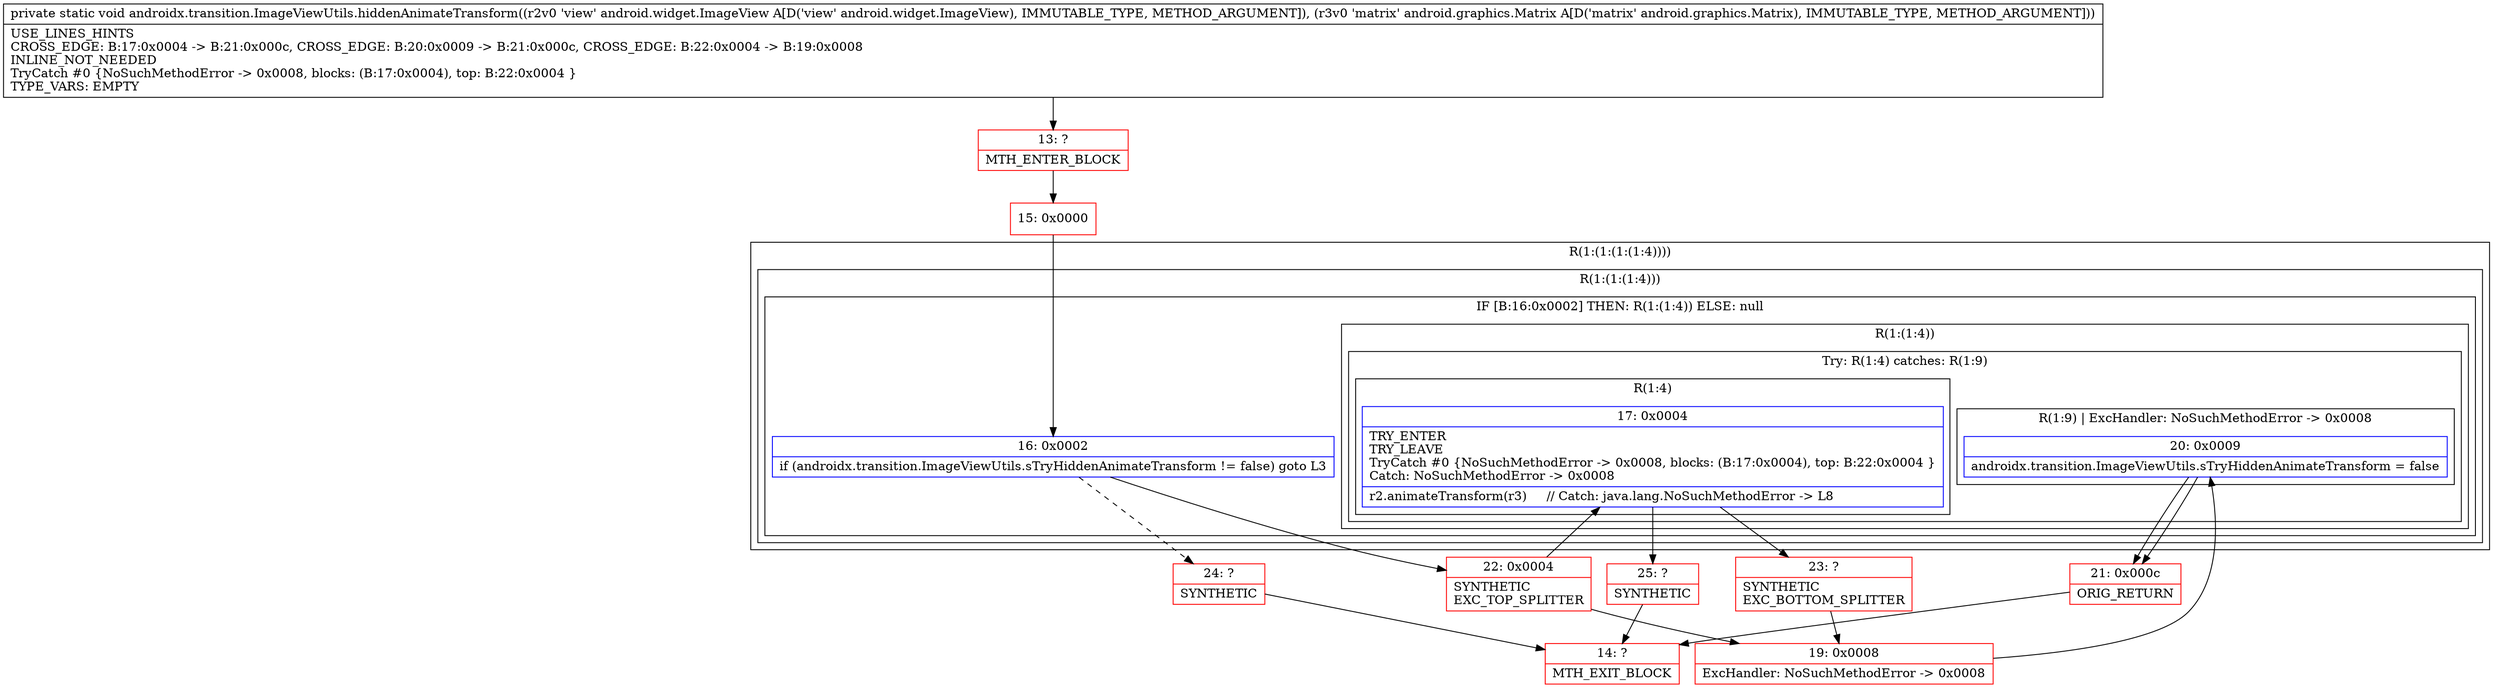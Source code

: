 digraph "CFG forandroidx.transition.ImageViewUtils.hiddenAnimateTransform(Landroid\/widget\/ImageView;Landroid\/graphics\/Matrix;)V" {
subgraph cluster_Region_1548627593 {
label = "R(1:(1:(1:(1:4))))";
node [shape=record,color=blue];
subgraph cluster_Region_1877306410 {
label = "R(1:(1:(1:4)))";
node [shape=record,color=blue];
subgraph cluster_IfRegion_1653058195 {
label = "IF [B:16:0x0002] THEN: R(1:(1:4)) ELSE: null";
node [shape=record,color=blue];
Node_16 [shape=record,label="{16\:\ 0x0002|if (androidx.transition.ImageViewUtils.sTryHiddenAnimateTransform != false) goto L3\l}"];
subgraph cluster_Region_1992714249 {
label = "R(1:(1:4))";
node [shape=record,color=blue];
subgraph cluster_TryCatchRegion_1540434494 {
label = "Try: R(1:4) catches: R(1:9)";
node [shape=record,color=blue];
subgraph cluster_Region_521242962 {
label = "R(1:4)";
node [shape=record,color=blue];
Node_17 [shape=record,label="{17\:\ 0x0004|TRY_ENTER\lTRY_LEAVE\lTryCatch #0 \{NoSuchMethodError \-\> 0x0008, blocks: (B:17:0x0004), top: B:22:0x0004 \}\lCatch: NoSuchMethodError \-\> 0x0008\l|r2.animateTransform(r3)     \/\/ Catch: java.lang.NoSuchMethodError \-\> L8\l}"];
}
subgraph cluster_Region_1075673873 {
label = "R(1:9) | ExcHandler: NoSuchMethodError \-\> 0x0008\l";
node [shape=record,color=blue];
Node_20 [shape=record,label="{20\:\ 0x0009|androidx.transition.ImageViewUtils.sTryHiddenAnimateTransform = false\l}"];
}
}
}
}
}
}
subgraph cluster_Region_1075673873 {
label = "R(1:9) | ExcHandler: NoSuchMethodError \-\> 0x0008\l";
node [shape=record,color=blue];
Node_20 [shape=record,label="{20\:\ 0x0009|androidx.transition.ImageViewUtils.sTryHiddenAnimateTransform = false\l}"];
}
Node_13 [shape=record,color=red,label="{13\:\ ?|MTH_ENTER_BLOCK\l}"];
Node_15 [shape=record,color=red,label="{15\:\ 0x0000}"];
Node_22 [shape=record,color=red,label="{22\:\ 0x0004|SYNTHETIC\lEXC_TOP_SPLITTER\l}"];
Node_23 [shape=record,color=red,label="{23\:\ ?|SYNTHETIC\lEXC_BOTTOM_SPLITTER\l}"];
Node_25 [shape=record,color=red,label="{25\:\ ?|SYNTHETIC\l}"];
Node_14 [shape=record,color=red,label="{14\:\ ?|MTH_EXIT_BLOCK\l}"];
Node_19 [shape=record,color=red,label="{19\:\ 0x0008|ExcHandler: NoSuchMethodError \-\> 0x0008\l}"];
Node_21 [shape=record,color=red,label="{21\:\ 0x000c|ORIG_RETURN\l}"];
Node_24 [shape=record,color=red,label="{24\:\ ?|SYNTHETIC\l}"];
MethodNode[shape=record,label="{private static void androidx.transition.ImageViewUtils.hiddenAnimateTransform((r2v0 'view' android.widget.ImageView A[D('view' android.widget.ImageView), IMMUTABLE_TYPE, METHOD_ARGUMENT]), (r3v0 'matrix' android.graphics.Matrix A[D('matrix' android.graphics.Matrix), IMMUTABLE_TYPE, METHOD_ARGUMENT]))  | USE_LINES_HINTS\lCROSS_EDGE: B:17:0x0004 \-\> B:21:0x000c, CROSS_EDGE: B:20:0x0009 \-\> B:21:0x000c, CROSS_EDGE: B:22:0x0004 \-\> B:19:0x0008\lINLINE_NOT_NEEDED\lTryCatch #0 \{NoSuchMethodError \-\> 0x0008, blocks: (B:17:0x0004), top: B:22:0x0004 \}\lTYPE_VARS: EMPTY\l}"];
MethodNode -> Node_13;Node_16 -> Node_22;
Node_16 -> Node_24[style=dashed];
Node_17 -> Node_23;
Node_17 -> Node_25;
Node_20 -> Node_21;
Node_20 -> Node_21;
Node_13 -> Node_15;
Node_15 -> Node_16;
Node_22 -> Node_17;
Node_22 -> Node_19;
Node_23 -> Node_19;
Node_25 -> Node_14;
Node_19 -> Node_20;
Node_21 -> Node_14;
Node_24 -> Node_14;
}

